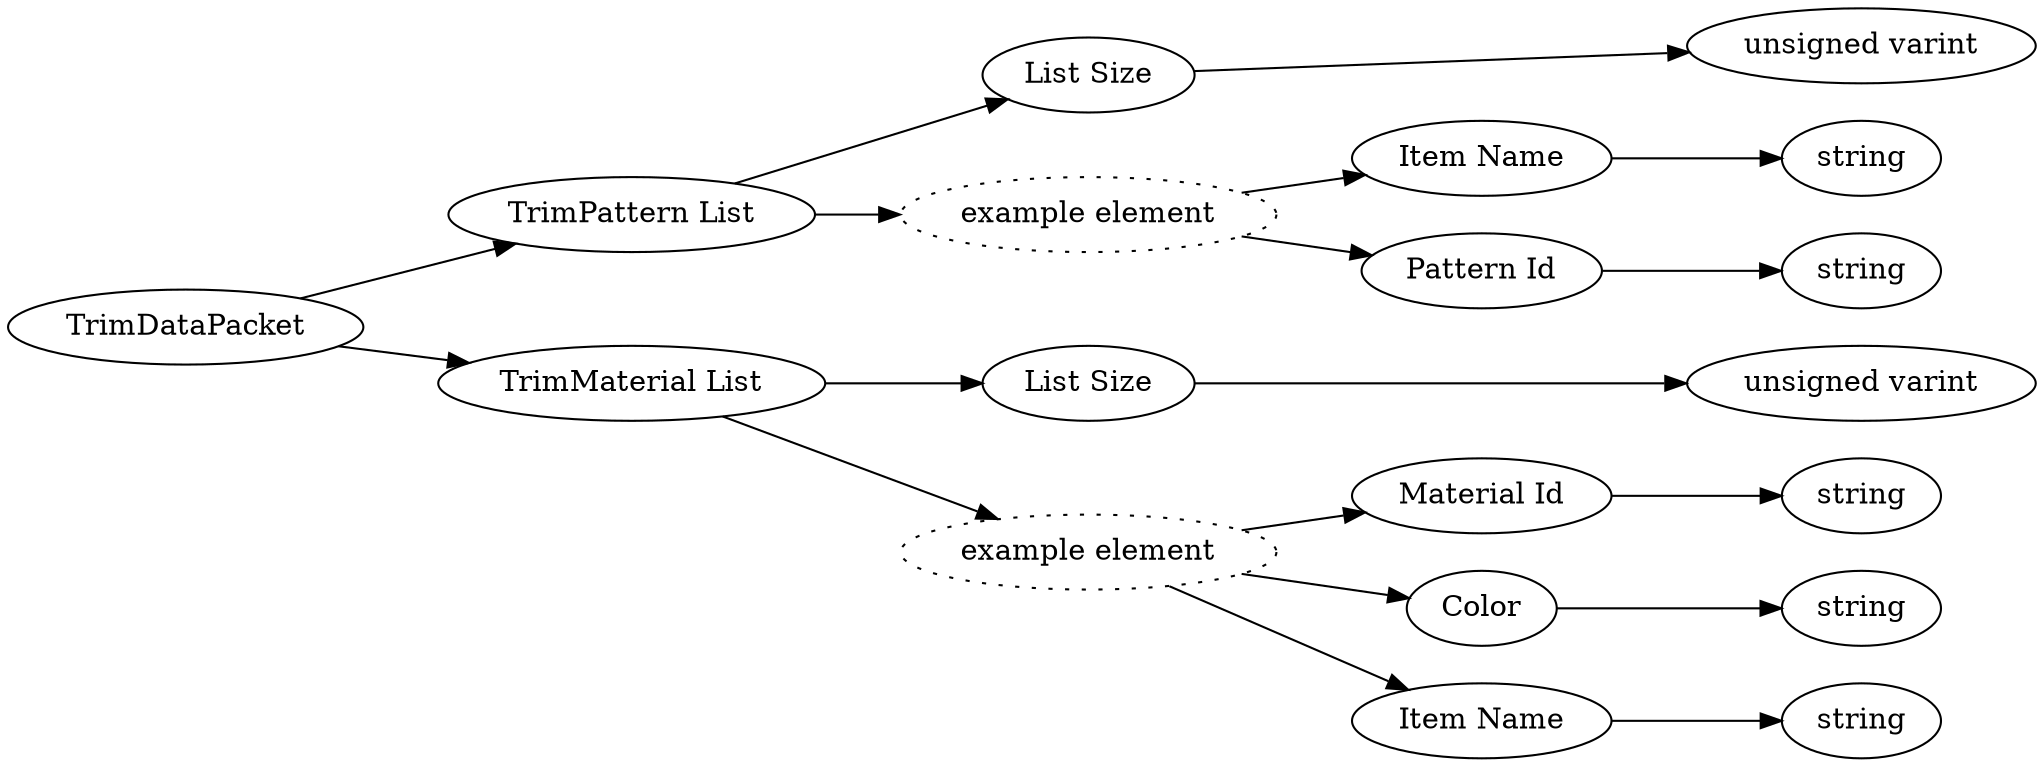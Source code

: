 digraph "TrimDataPacket" {
rankdir = LR
0
0 -> 1
1 -> 2
2 -> 3
1 -> 4
4 -> 5
5 -> 6
4 -> 7
7 -> 8
0 -> 9
9 -> 10
10 -> 11
9 -> 12
12 -> 13
13 -> 14
12 -> 15
15 -> 16
12 -> 17
17 -> 18

0 [label="TrimDataPacket",comment="name: \"TrimDataPacket\", typeName: \"\", id: 0, branchId: 302, recurseId: -1, attributes: 0, notes: \"\""];
1 [label="TrimPattern List",comment="name: \"TrimPattern List\", typeName: \"\", id: 1, branchId: 0, recurseId: -1, attributes: 8, notes: \"\""];
2 [label="List Size",comment="name: \"List Size\", typeName: \"\", id: 2, branchId: 0, recurseId: -1, attributes: 0, notes: \"\""];
3 [label="unsigned varint",comment="name: \"unsigned varint\", typeName: \"\", id: 3, branchId: 0, recurseId: -1, attributes: 512, notes: \"\""];
4 [label="example element",style=dotted,comment="name: \"example element\", typeName: \"\", id: 4, branchId: 0, recurseId: -1, attributes: 16, notes: \"\""];
5 [label="Item Name",comment="name: \"Item Name\", typeName: \"\", id: 5, branchId: 0, recurseId: -1, attributes: 0, notes: \"\""];
6 [label="string",comment="name: \"string\", typeName: \"\", id: 6, branchId: 0, recurseId: -1, attributes: 512, notes: \"\""];
7 [label="Pattern Id",comment="name: \"Pattern Id\", typeName: \"\", id: 7, branchId: 0, recurseId: -1, attributes: 0, notes: \"\""];
8 [label="string",comment="name: \"string\", typeName: \"\", id: 8, branchId: 0, recurseId: -1, attributes: 512, notes: \"\""];
9 [label="TrimMaterial List",comment="name: \"TrimMaterial List\", typeName: \"\", id: 9, branchId: 0, recurseId: -1, attributes: 8, notes: \"\""];
10 [label="List Size",comment="name: \"List Size\", typeName: \"\", id: 10, branchId: 0, recurseId: -1, attributes: 0, notes: \"\""];
11 [label="unsigned varint",comment="name: \"unsigned varint\", typeName: \"\", id: 11, branchId: 0, recurseId: -1, attributes: 512, notes: \"\""];
12 [label="example element",style=dotted,comment="name: \"example element\", typeName: \"\", id: 12, branchId: 0, recurseId: -1, attributes: 16, notes: \"\""];
13 [label="Material Id",comment="name: \"Material Id\", typeName: \"\", id: 13, branchId: 0, recurseId: -1, attributes: 0, notes: \"\""];
14 [label="string",comment="name: \"string\", typeName: \"\", id: 14, branchId: 0, recurseId: -1, attributes: 512, notes: \"\""];
15 [label="Color",comment="name: \"Color\", typeName: \"\", id: 15, branchId: 0, recurseId: -1, attributes: 0, notes: \"\""];
16 [label="string",comment="name: \"string\", typeName: \"\", id: 16, branchId: 0, recurseId: -1, attributes: 512, notes: \"\""];
17 [label="Item Name",comment="name: \"Item Name\", typeName: \"\", id: 17, branchId: 0, recurseId: -1, attributes: 0, notes: \"\""];
18 [label="string",comment="name: \"string\", typeName: \"\", id: 18, branchId: 0, recurseId: -1, attributes: 512, notes: \"\""];
{ rank = max;3;6;8;11;14;16;18}

}
